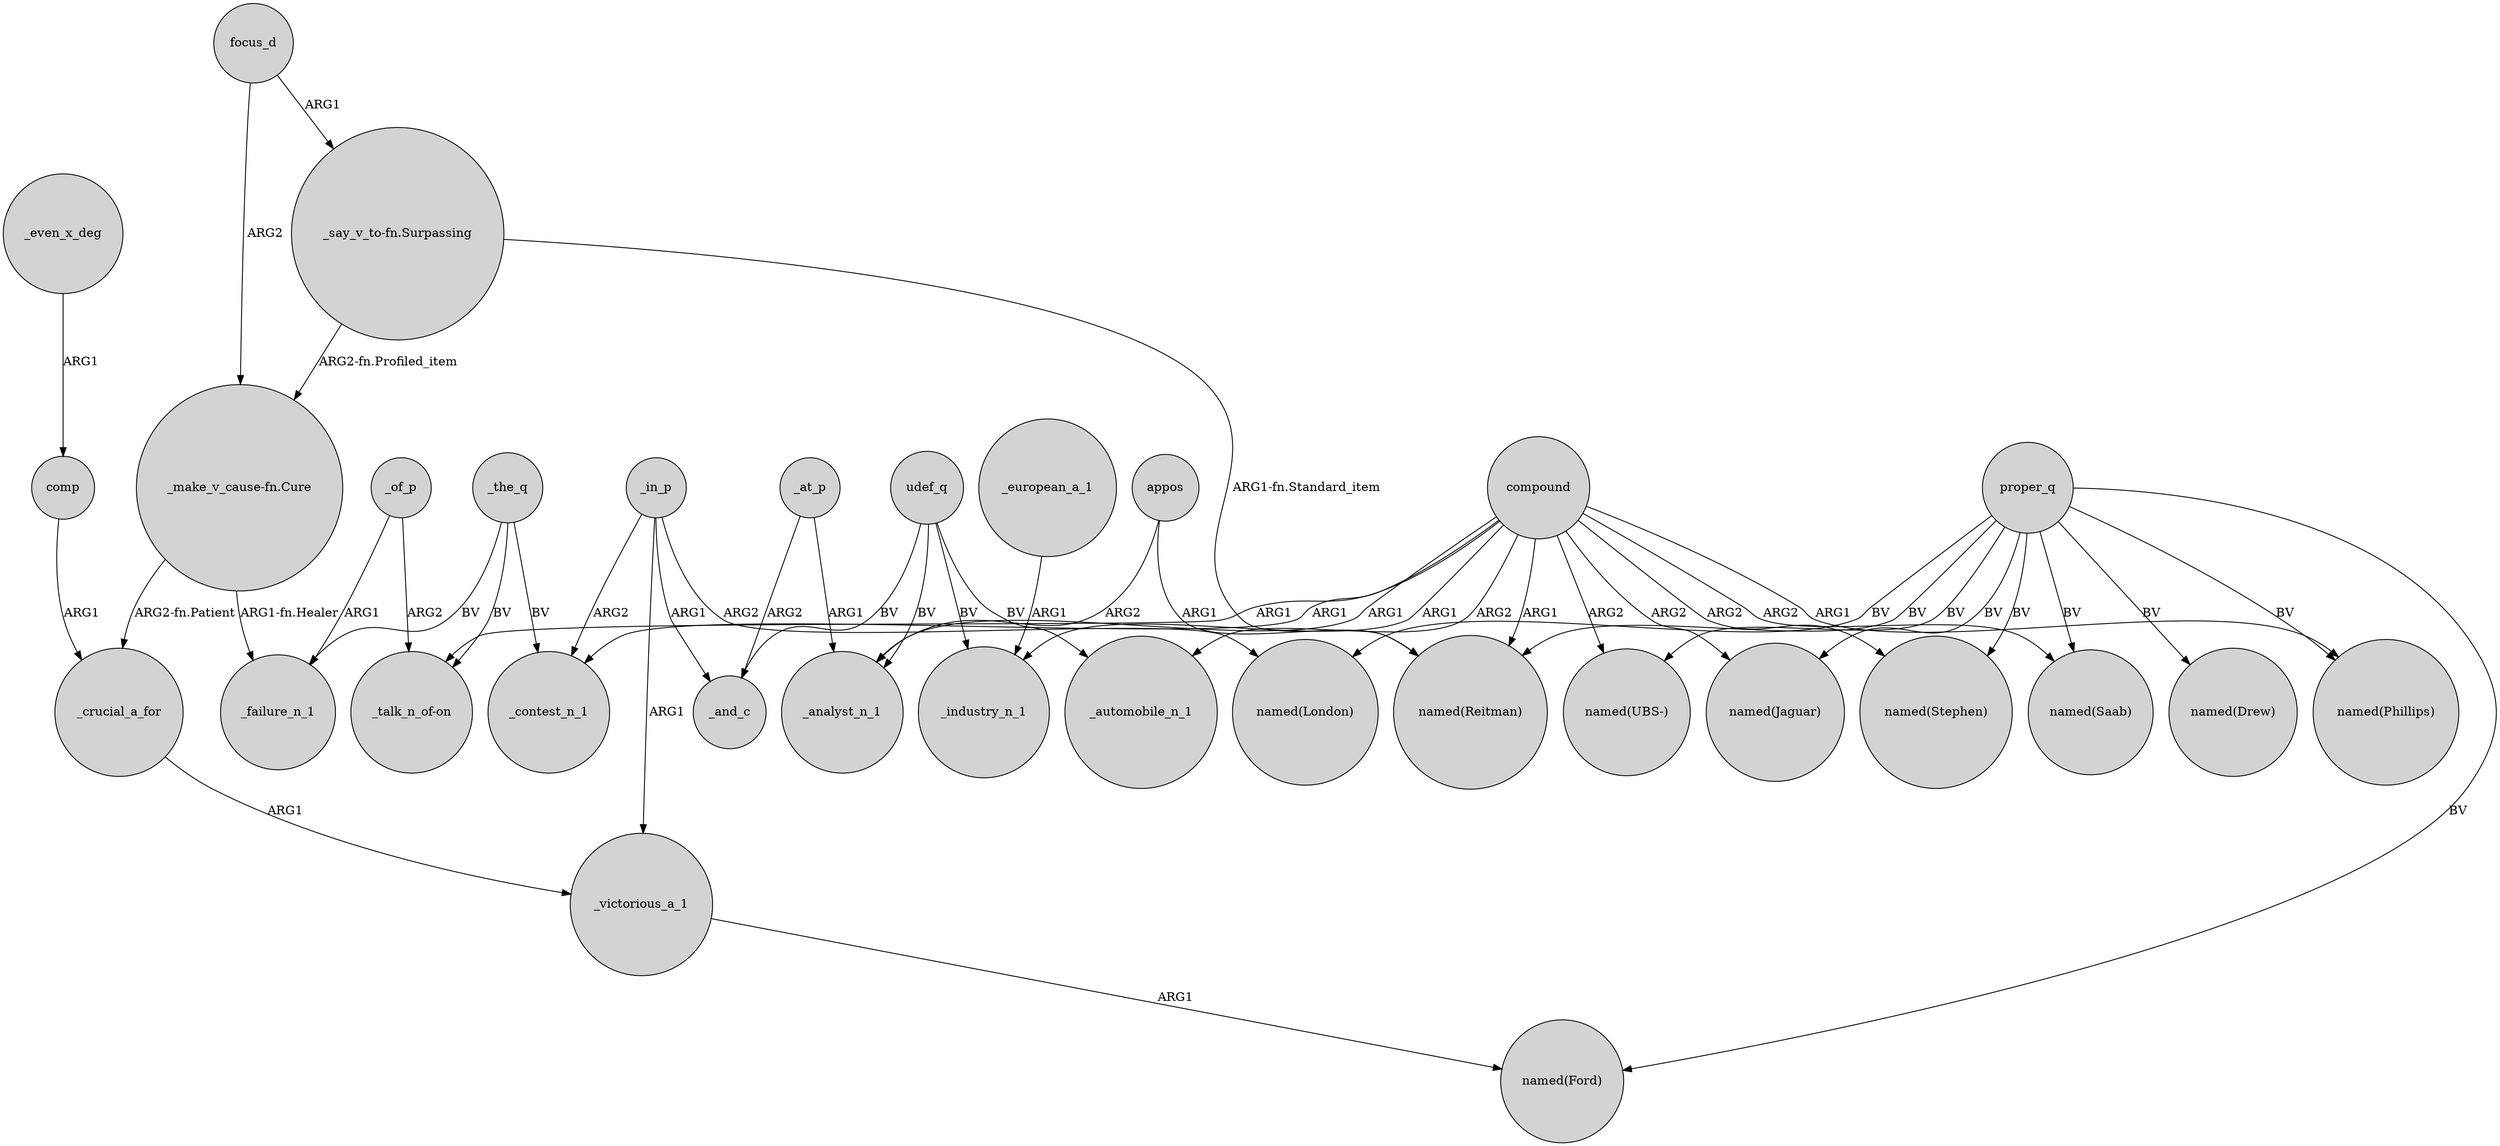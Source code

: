 digraph {
	node [shape=circle style=filled]
	_victorious_a_1 -> "named(Ford)" [label=ARG1]
	_the_q -> _failure_n_1 [label=BV]
	compound -> "named(Stephen)" [label=ARG2]
	proper_q -> "named(Ford)" [label=BV]
	_in_p -> _and_c [label=ARG1]
	_in_p -> "named(London)" [label=ARG2]
	compound -> "named(UBS-)" [label=ARG2]
	udef_q -> _analyst_n_1 [label=BV]
	proper_q -> "named(Drew)" [label=BV]
	compound -> "named(Saab)" [label=ARG2]
	compound -> "_talk_n_of-on" [label=ARG1]
	"_make_v_cause-fn.Cure" -> _failure_n_1 [label="ARG1-fn.Healer"]
	_european_a_1 -> _industry_n_1 [label=ARG1]
	udef_q -> _and_c [label=BV]
	compound -> "named(Phillips)" [label=ARG1]
	focus_d -> "_make_v_cause-fn.Cure" [label=ARG2]
	udef_q -> _automobile_n_1 [label=BV]
	compound -> _industry_n_1 [label=ARG1]
	_the_q -> _contest_n_1 [label=BV]
	proper_q -> "named(Phillips)" [label=BV]
	proper_q -> "named(Stephen)" [label=BV]
	appos -> "named(Reitman)" [label=ARG1]
	_at_p -> _analyst_n_1 [label=ARG1]
	_at_p -> _and_c [label=ARG2]
	"_say_v_to-fn.Surpassing" -> "named(Reitman)" [label="ARG1-fn.Standard_item"]
	proper_q -> "named(UBS-)" [label=BV]
	appos -> _analyst_n_1 [label=ARG2]
	compound -> "named(Jaguar)" [label=ARG2]
	_of_p -> _failure_n_1 [label=ARG1]
	_the_q -> "_talk_n_of-on" [label=BV]
	compound -> _analyst_n_1 [label=ARG1]
	proper_q -> "named(Saab)" [label=BV]
	proper_q -> "named(Jaguar)" [label=BV]
	proper_q -> "named(Reitman)" [label=BV]
	_in_p -> _victorious_a_1 [label=ARG1]
	"_make_v_cause-fn.Cure" -> _crucial_a_for [label="ARG2-fn.Patient"]
	_crucial_a_for -> _victorious_a_1 [label=ARG1]
	compound -> "named(Reitman)" [label=ARG1]
	"_say_v_to-fn.Surpassing" -> "_make_v_cause-fn.Cure" [label="ARG2-fn.Profiled_item"]
	udef_q -> _industry_n_1 [label=BV]
	focus_d -> "_say_v_to-fn.Surpassing" [label=ARG1]
	proper_q -> "named(London)" [label=BV]
	_of_p -> "_talk_n_of-on" [label=ARG2]
	compound -> _automobile_n_1 [label=ARG2]
	comp -> _crucial_a_for [label=ARG1]
	compound -> _contest_n_1 [label=ARG1]
	_even_x_deg -> comp [label=ARG1]
	_in_p -> _contest_n_1 [label=ARG2]
}

